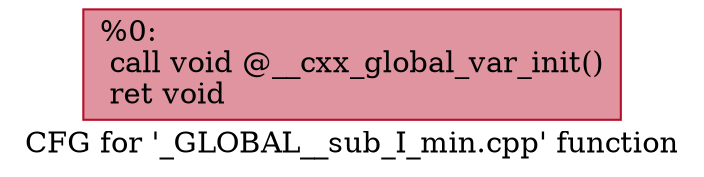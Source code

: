 digraph "CFG for '_GLOBAL__sub_I_min.cpp' function" {
	label="CFG for '_GLOBAL__sub_I_min.cpp' function";

	Node0x1343a810c10 [shape=record,color="#b70d28ff", style=filled, fillcolor="#b70d2870",label="{%0:\l  call void @__cxx_global_var_init()\l  ret void\l}"];
}
